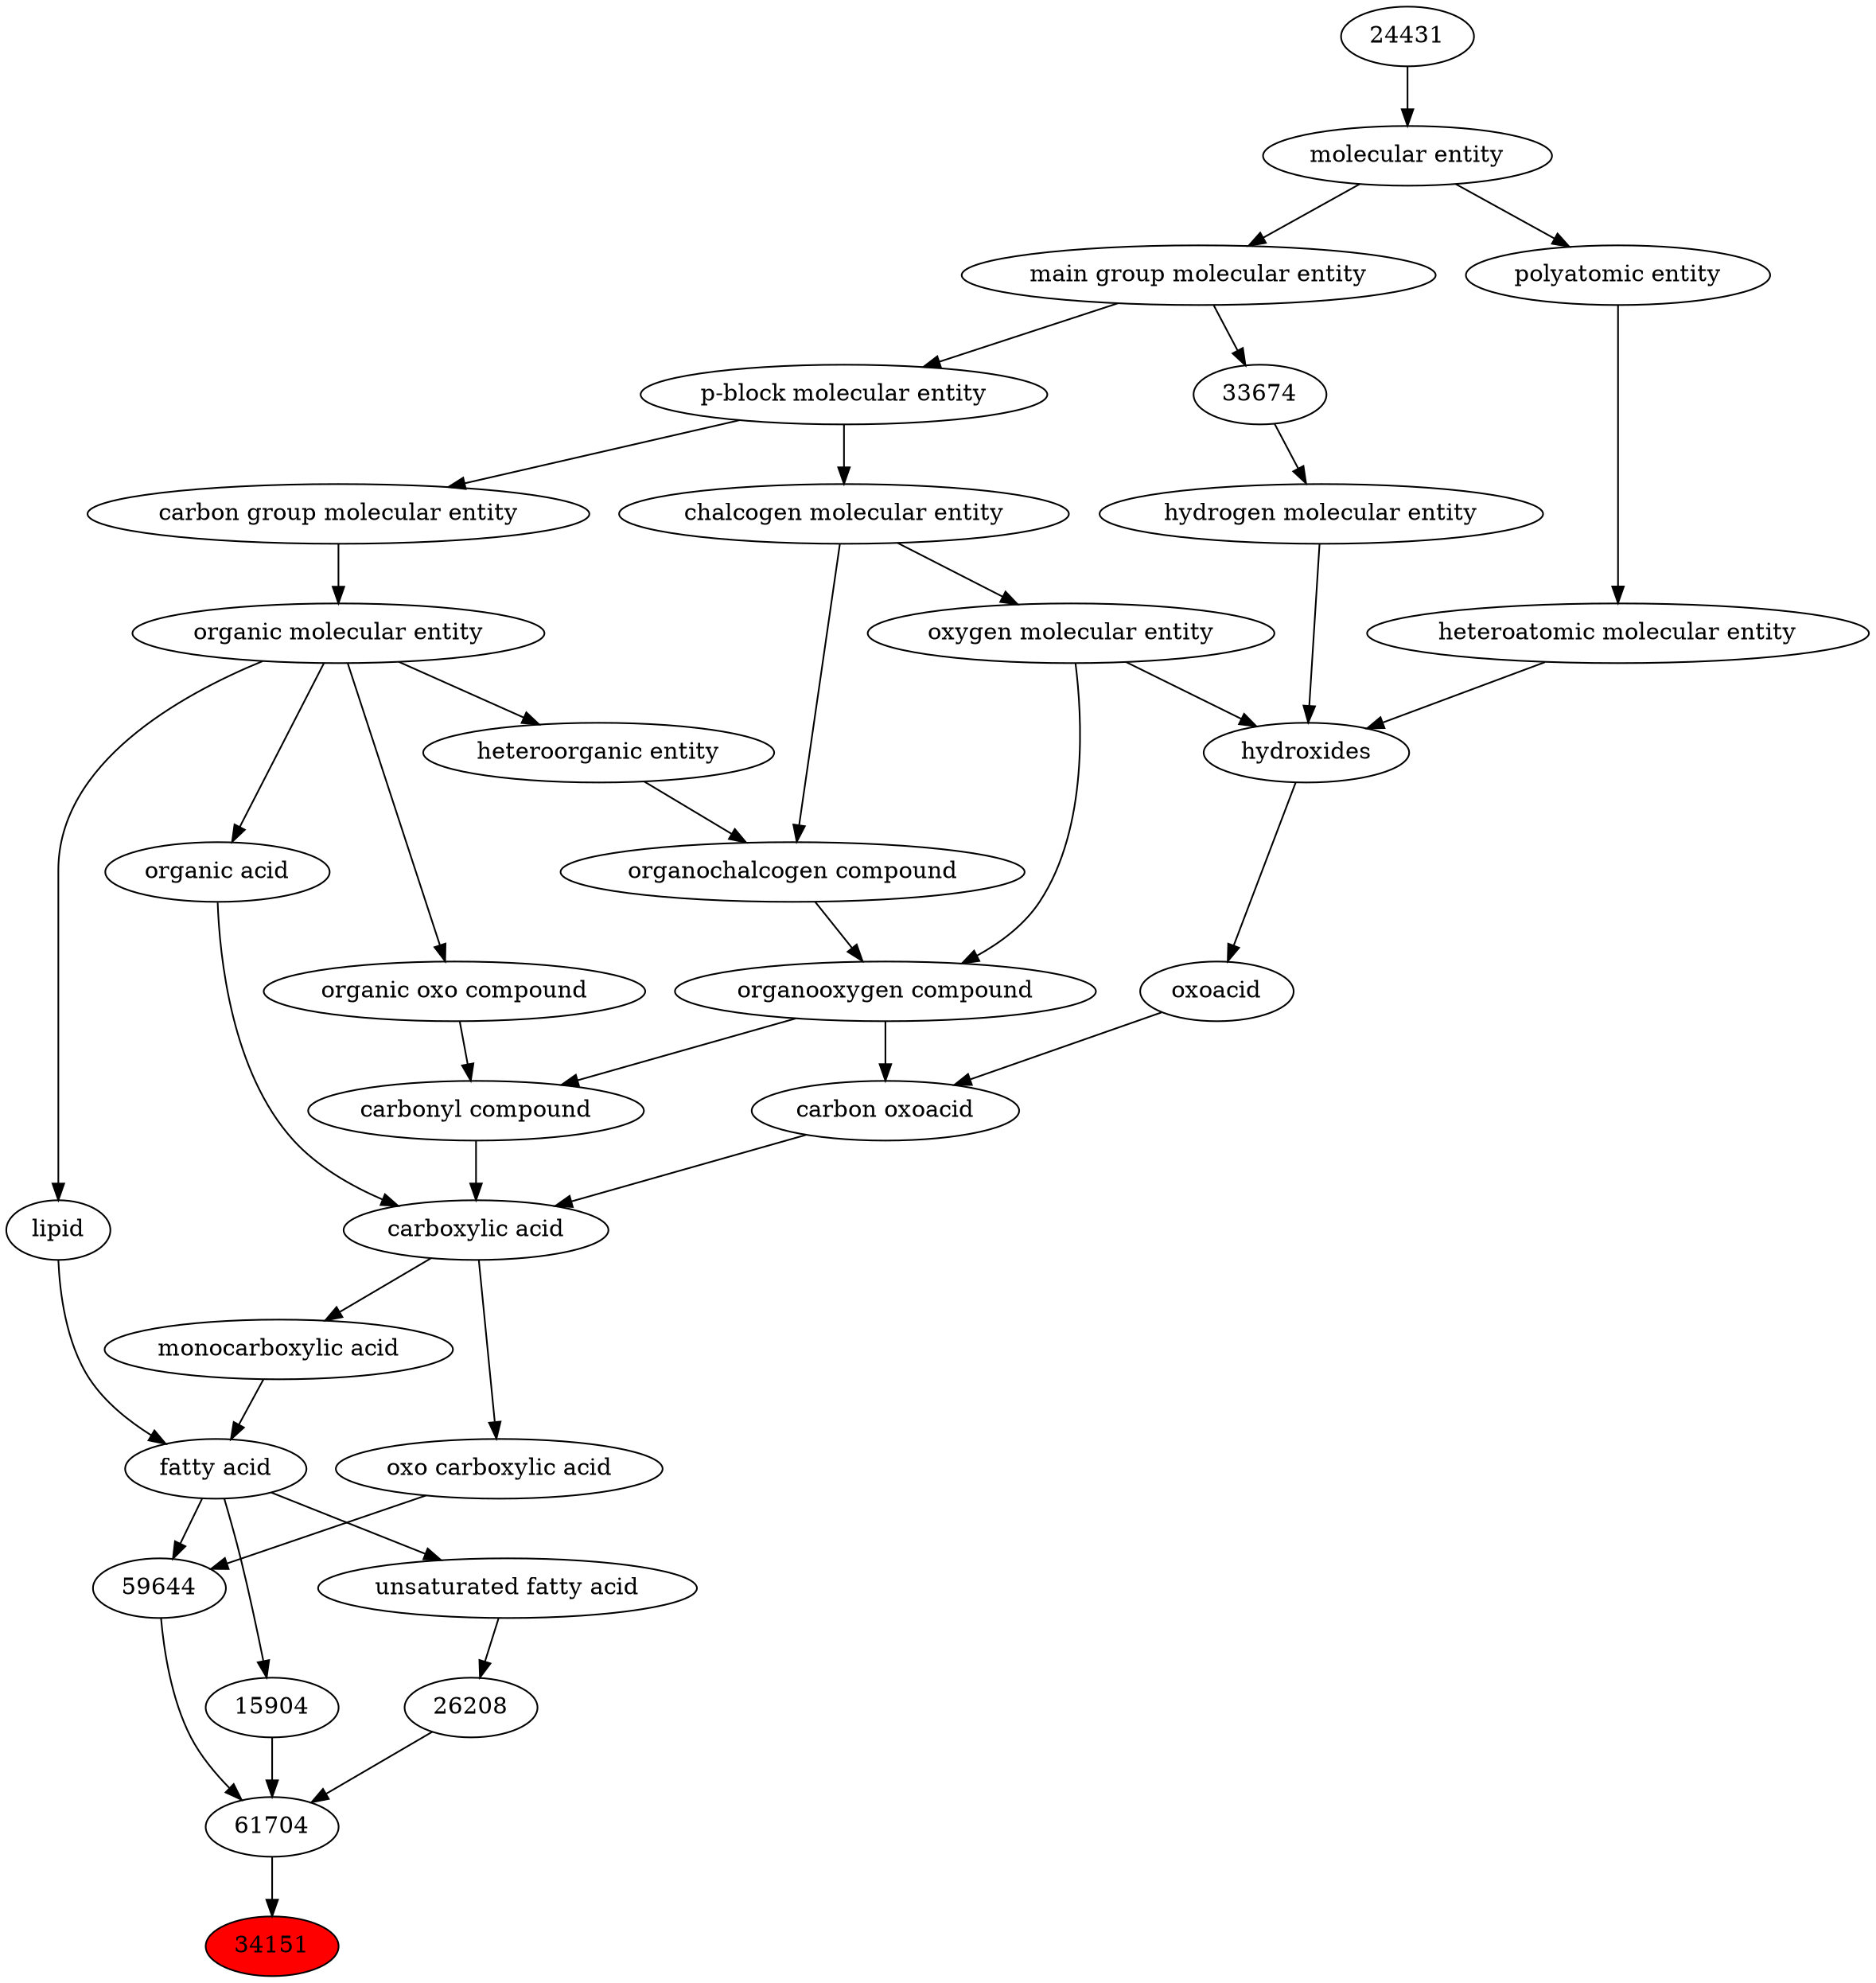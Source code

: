 digraph tree{ 
34151 [label="34151" fillcolor=red style=filled]
61704 -> 34151
61704 [label="61704"]
26208 -> 61704
59644 -> 61704
15904 -> 61704
26208 [label="26208"]
27208 -> 26208
59644 [label="59644"]
25754 -> 59644
35366 -> 59644
15904 [label="15904"]
35366 -> 15904
27208 [label="unsaturated fatty acid"]
35366 -> 27208
25754 [label="oxo carboxylic acid"]
33575 -> 25754
35366 [label="fatty acid"]
25384 -> 35366
18059 -> 35366
33575 [label="carboxylic acid"]
36586 -> 33575
35605 -> 33575
64709 -> 33575
25384 [label="monocarboxylic acid"]
33575 -> 25384
18059 [label="lipid"]
50860 -> 18059
36586 [label="carbonyl compound"]
36587 -> 36586
36963 -> 36586
35605 [label="carbon oxoacid"]
24833 -> 35605
36963 -> 35605
64709 [label="organic acid"]
50860 -> 64709
50860 [label="organic molecular entity"]
33582 -> 50860
36587 [label="organic oxo compound"]
50860 -> 36587
36963 [label="organooxygen compound"]
36962 -> 36963
25806 -> 36963
24833 [label="oxoacid"]
24651 -> 24833
33582 [label="carbon group molecular entity"]
33675 -> 33582
36962 [label="organochalcogen compound"]
33285 -> 36962
33304 -> 36962
25806 [label="oxygen molecular entity"]
33304 -> 25806
24651 [label="hydroxides"]
25806 -> 24651
33608 -> 24651
37577 -> 24651
33675 [label="p-block molecular entity"]
33579 -> 33675
33285 [label="heteroorganic entity"]
50860 -> 33285
33304 [label="chalcogen molecular entity"]
33675 -> 33304
33608 [label="hydrogen molecular entity"]
33674 -> 33608
37577 [label="heteroatomic molecular entity"]
36357 -> 37577
33579 [label="main group molecular entity"]
23367 -> 33579
33674 [label="33674"]
33579 -> 33674
36357 [label="polyatomic entity"]
23367 -> 36357
23367 [label="molecular entity"]
24431 -> 23367
24431 [label="24431"]
}